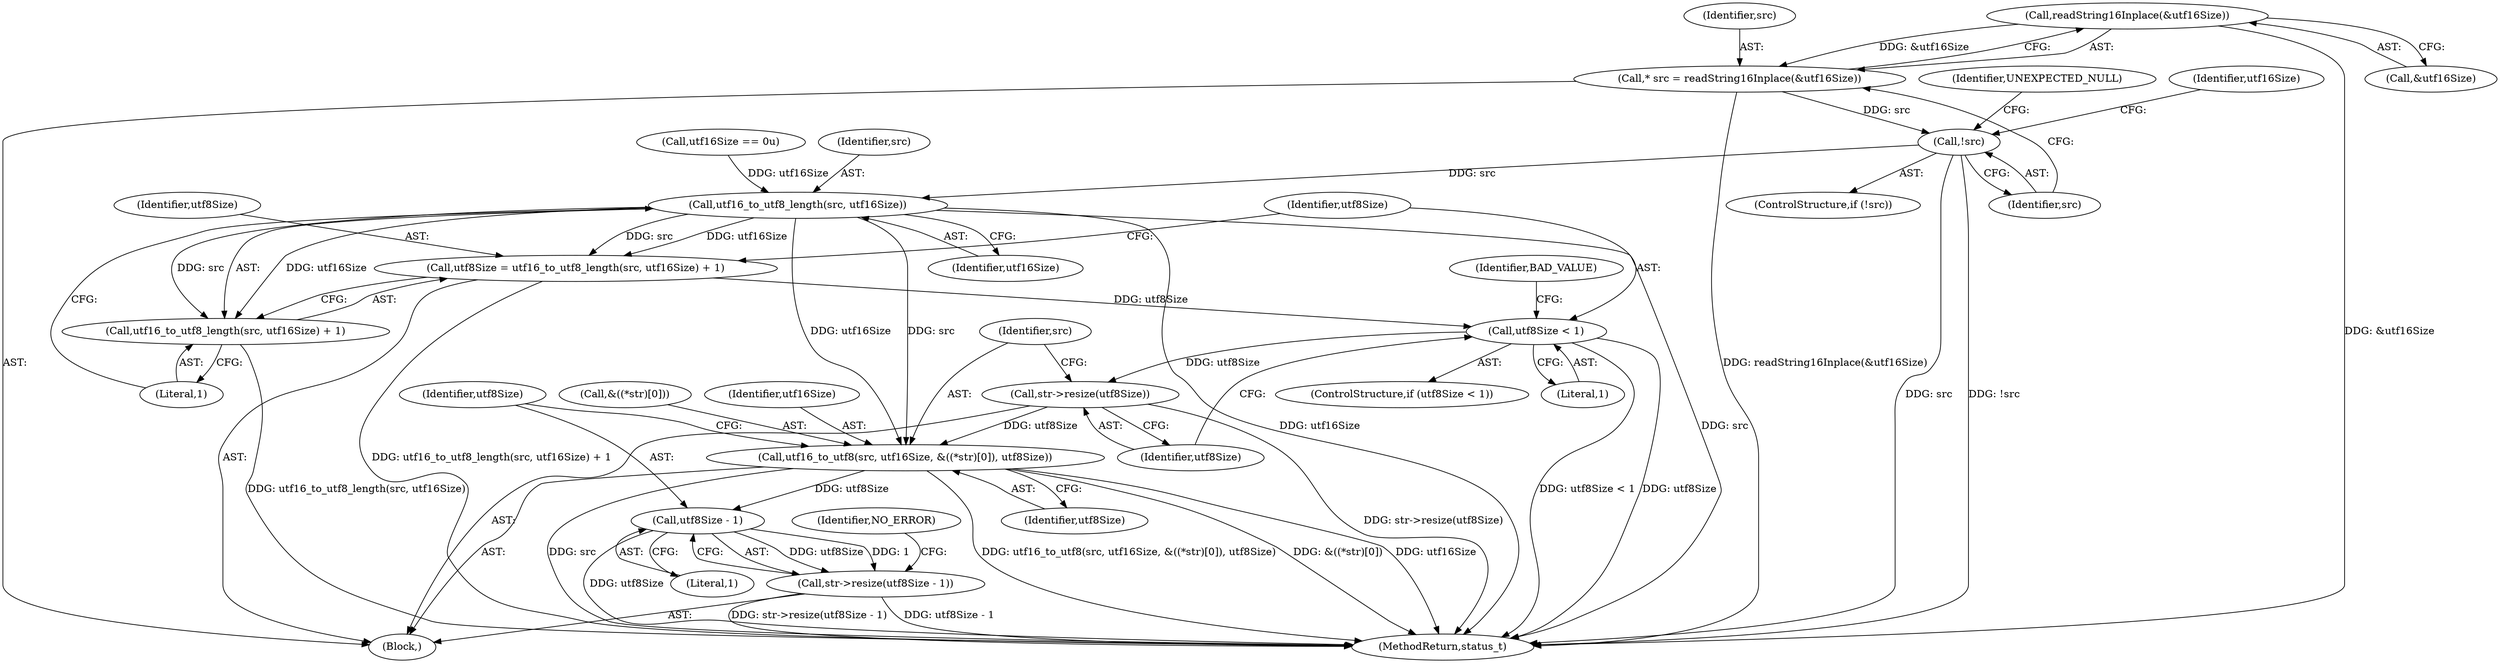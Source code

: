 digraph "0_Android_1f4b49e64adf4623eefda503bca61e253597b9bf@API" {
"1000112" [label="(Call,readString16Inplace(&utf16Size))"];
"1000110" [label="(Call,* src = readString16Inplace(&utf16Size))"];
"1000116" [label="(Call,!src)"];
"1000133" [label="(Call,utf16_to_utf8_length(src, utf16Size))"];
"1000130" [label="(Call,utf8Size = utf16_to_utf8_length(src, utf16Size) + 1)"];
"1000138" [label="(Call,utf8Size < 1)"];
"1000144" [label="(Call,str->resize(utf8Size))"];
"1000146" [label="(Call,utf16_to_utf8(src, utf16Size, &((*str)[0]), utf8Size))"];
"1000156" [label="(Call,utf8Size - 1)"];
"1000155" [label="(Call,str->resize(utf8Size - 1))"];
"1000132" [label="(Call,utf16_to_utf8_length(src, utf16Size) + 1)"];
"1000104" [label="(Block,)"];
"1000133" [label="(Call,utf16_to_utf8_length(src, utf16Size))"];
"1000140" [label="(Literal,1)"];
"1000110" [label="(Call,* src = readString16Inplace(&utf16Size))"];
"1000154" [label="(Identifier,utf8Size)"];
"1000148" [label="(Identifier,utf16Size)"];
"1000117" [label="(Identifier,src)"];
"1000116" [label="(Call,!src)"];
"1000155" [label="(Call,str->resize(utf8Size - 1))"];
"1000136" [label="(Literal,1)"];
"1000113" [label="(Call,&utf16Size)"];
"1000147" [label="(Identifier,src)"];
"1000139" [label="(Identifier,utf8Size)"];
"1000112" [label="(Call,readString16Inplace(&utf16Size))"];
"1000138" [label="(Call,utf8Size < 1)"];
"1000145" [label="(Identifier,utf8Size)"];
"1000130" [label="(Call,utf8Size = utf16_to_utf8_length(src, utf16Size) + 1)"];
"1000144" [label="(Call,str->resize(utf8Size))"];
"1000122" [label="(Call,utf16Size == 0u)"];
"1000146" [label="(Call,utf16_to_utf8(src, utf16Size, &((*str)[0]), utf8Size))"];
"1000135" [label="(Identifier,utf16Size)"];
"1000132" [label="(Call,utf16_to_utf8_length(src, utf16Size) + 1)"];
"1000156" [label="(Call,utf8Size - 1)"];
"1000149" [label="(Call,&((*str)[0]))"];
"1000160" [label="(Identifier,NO_ERROR)"];
"1000158" [label="(Literal,1)"];
"1000131" [label="(Identifier,utf8Size)"];
"1000111" [label="(Identifier,src)"];
"1000157" [label="(Identifier,utf8Size)"];
"1000120" [label="(Identifier,UNEXPECTED_NULL)"];
"1000123" [label="(Identifier,utf16Size)"];
"1000134" [label="(Identifier,src)"];
"1000137" [label="(ControlStructure,if (utf8Size < 1))"];
"1000161" [label="(MethodReturn,status_t)"];
"1000115" [label="(ControlStructure,if (!src))"];
"1000143" [label="(Identifier,BAD_VALUE)"];
"1000112" -> "1000110"  [label="AST: "];
"1000112" -> "1000113"  [label="CFG: "];
"1000113" -> "1000112"  [label="AST: "];
"1000110" -> "1000112"  [label="CFG: "];
"1000112" -> "1000161"  [label="DDG: &utf16Size"];
"1000112" -> "1000110"  [label="DDG: &utf16Size"];
"1000110" -> "1000104"  [label="AST: "];
"1000111" -> "1000110"  [label="AST: "];
"1000117" -> "1000110"  [label="CFG: "];
"1000110" -> "1000161"  [label="DDG: readString16Inplace(&utf16Size)"];
"1000110" -> "1000116"  [label="DDG: src"];
"1000116" -> "1000115"  [label="AST: "];
"1000116" -> "1000117"  [label="CFG: "];
"1000117" -> "1000116"  [label="AST: "];
"1000120" -> "1000116"  [label="CFG: "];
"1000123" -> "1000116"  [label="CFG: "];
"1000116" -> "1000161"  [label="DDG: src"];
"1000116" -> "1000161"  [label="DDG: !src"];
"1000116" -> "1000133"  [label="DDG: src"];
"1000133" -> "1000132"  [label="AST: "];
"1000133" -> "1000135"  [label="CFG: "];
"1000134" -> "1000133"  [label="AST: "];
"1000135" -> "1000133"  [label="AST: "];
"1000136" -> "1000133"  [label="CFG: "];
"1000133" -> "1000161"  [label="DDG: src"];
"1000133" -> "1000161"  [label="DDG: utf16Size"];
"1000133" -> "1000130"  [label="DDG: src"];
"1000133" -> "1000130"  [label="DDG: utf16Size"];
"1000133" -> "1000132"  [label="DDG: src"];
"1000133" -> "1000132"  [label="DDG: utf16Size"];
"1000122" -> "1000133"  [label="DDG: utf16Size"];
"1000133" -> "1000146"  [label="DDG: src"];
"1000133" -> "1000146"  [label="DDG: utf16Size"];
"1000130" -> "1000104"  [label="AST: "];
"1000130" -> "1000132"  [label="CFG: "];
"1000131" -> "1000130"  [label="AST: "];
"1000132" -> "1000130"  [label="AST: "];
"1000139" -> "1000130"  [label="CFG: "];
"1000130" -> "1000161"  [label="DDG: utf16_to_utf8_length(src, utf16Size) + 1"];
"1000130" -> "1000138"  [label="DDG: utf8Size"];
"1000138" -> "1000137"  [label="AST: "];
"1000138" -> "1000140"  [label="CFG: "];
"1000139" -> "1000138"  [label="AST: "];
"1000140" -> "1000138"  [label="AST: "];
"1000143" -> "1000138"  [label="CFG: "];
"1000145" -> "1000138"  [label="CFG: "];
"1000138" -> "1000161"  [label="DDG: utf8Size"];
"1000138" -> "1000161"  [label="DDG: utf8Size < 1"];
"1000138" -> "1000144"  [label="DDG: utf8Size"];
"1000144" -> "1000104"  [label="AST: "];
"1000144" -> "1000145"  [label="CFG: "];
"1000145" -> "1000144"  [label="AST: "];
"1000147" -> "1000144"  [label="CFG: "];
"1000144" -> "1000161"  [label="DDG: str->resize(utf8Size)"];
"1000144" -> "1000146"  [label="DDG: utf8Size"];
"1000146" -> "1000104"  [label="AST: "];
"1000146" -> "1000154"  [label="CFG: "];
"1000147" -> "1000146"  [label="AST: "];
"1000148" -> "1000146"  [label="AST: "];
"1000149" -> "1000146"  [label="AST: "];
"1000154" -> "1000146"  [label="AST: "];
"1000157" -> "1000146"  [label="CFG: "];
"1000146" -> "1000161"  [label="DDG: utf16_to_utf8(src, utf16Size, &((*str)[0]), utf8Size)"];
"1000146" -> "1000161"  [label="DDG: &((*str)[0])"];
"1000146" -> "1000161"  [label="DDG: utf16Size"];
"1000146" -> "1000161"  [label="DDG: src"];
"1000146" -> "1000156"  [label="DDG: utf8Size"];
"1000156" -> "1000155"  [label="AST: "];
"1000156" -> "1000158"  [label="CFG: "];
"1000157" -> "1000156"  [label="AST: "];
"1000158" -> "1000156"  [label="AST: "];
"1000155" -> "1000156"  [label="CFG: "];
"1000156" -> "1000161"  [label="DDG: utf8Size"];
"1000156" -> "1000155"  [label="DDG: utf8Size"];
"1000156" -> "1000155"  [label="DDG: 1"];
"1000155" -> "1000104"  [label="AST: "];
"1000160" -> "1000155"  [label="CFG: "];
"1000155" -> "1000161"  [label="DDG: str->resize(utf8Size - 1)"];
"1000155" -> "1000161"  [label="DDG: utf8Size - 1"];
"1000132" -> "1000136"  [label="CFG: "];
"1000136" -> "1000132"  [label="AST: "];
"1000132" -> "1000161"  [label="DDG: utf16_to_utf8_length(src, utf16Size)"];
}
